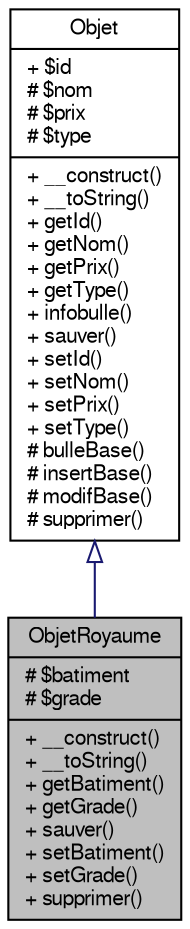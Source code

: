 digraph G
{
  bgcolor="transparent";
  edge [fontname="FreeSans",fontsize="10",labelfontname="FreeSans",labelfontsize="10"];
  node [fontname="FreeSans",fontsize="10",shape=record];
  Node1 [label="{ObjetRoyaume\n|# $batiment\l# $grade\l|+ __construct()\l+ __toString()\l+ getBatiment()\l+ getGrade()\l+ sauver()\l+ setBatiment()\l+ setGrade()\l+ supprimer()\l}",height=0.2,width=0.4,color="black", fillcolor="grey75", style="filled" fontcolor="black"];
  Node2 -> Node1 [dir=back,color="midnightblue",fontsize="10",style="solid",arrowtail="empty",fontname="FreeSans"];
  Node2 [label="{Objet\n|+ $id\l# $nom\l# $prix\l# $type\l|+ __construct()\l+ __toString()\l+ getId()\l+ getNom()\l+ getPrix()\l+ getType()\l+ infobulle()\l+ sauver()\l+ setId()\l+ setNom()\l+ setPrix()\l+ setType()\l# bulleBase()\l# insertBase()\l# modifBase()\l# supprimer()\l}",height=0.2,width=0.4,color="black",URL="$class_objet.html",tooltip="Classe abstraite représentant un objet."];
}
